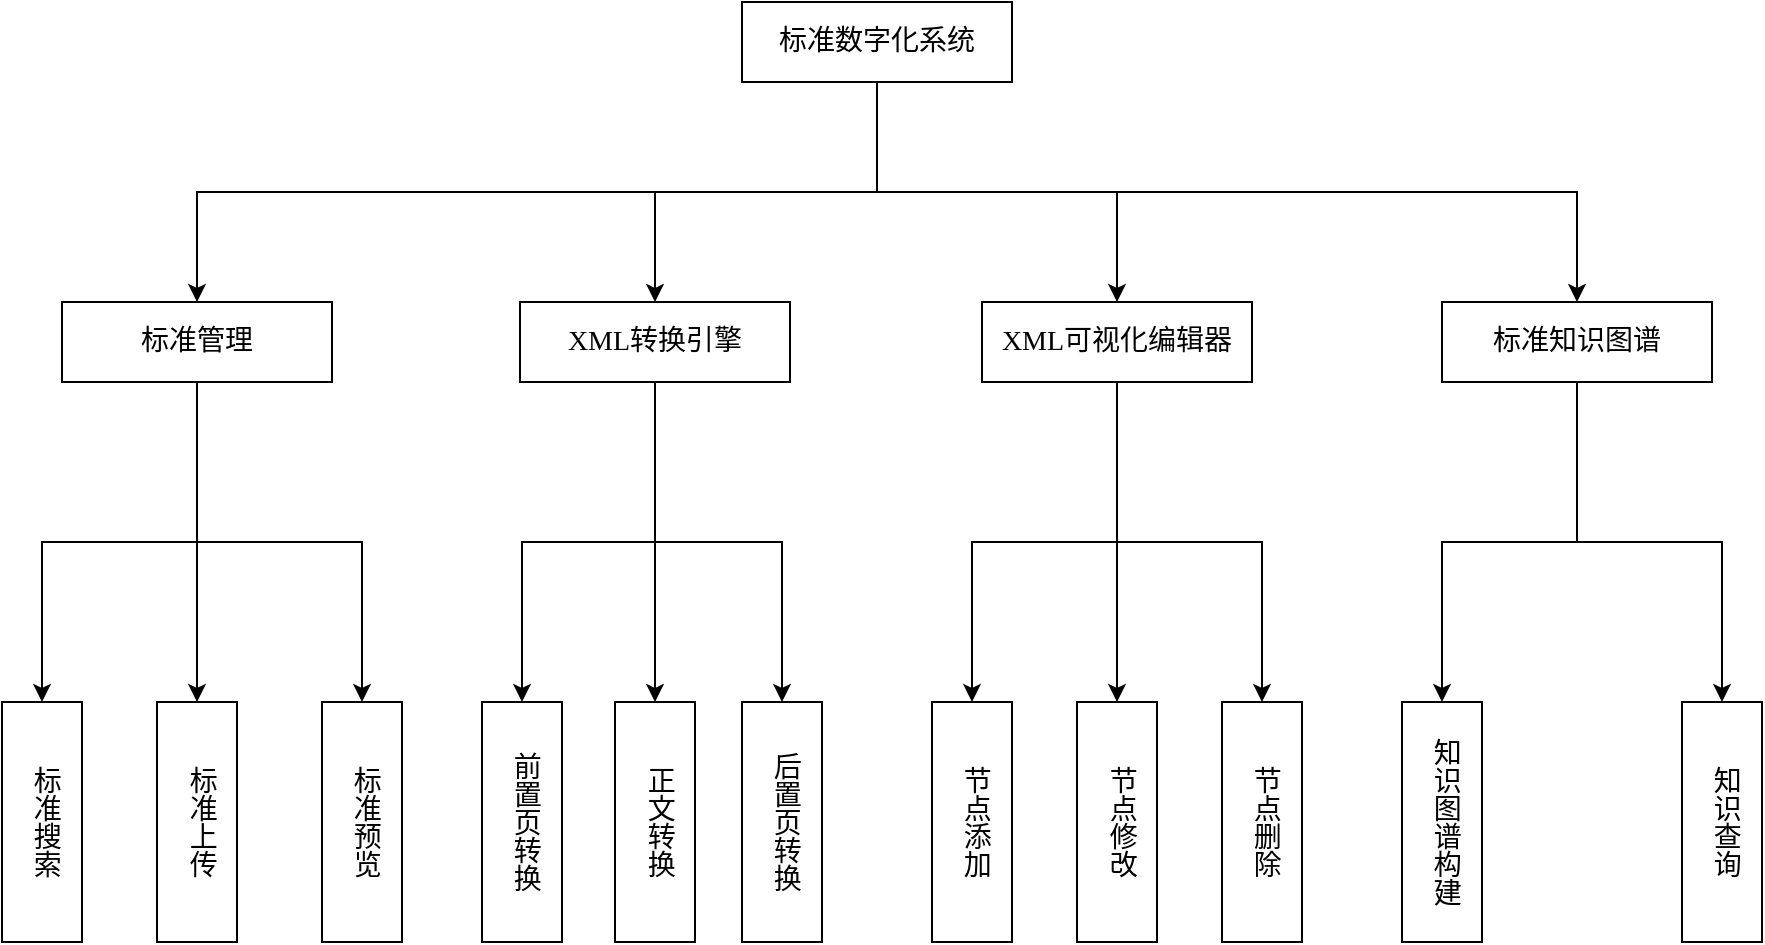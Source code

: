 <mxfile version="27.0.5">
  <diagram name="第 1 页" id="Q2y9unoQX5xtHPh_ZAwQ">
    <mxGraphModel dx="2239" dy="763" grid="1" gridSize="10" guides="1" tooltips="1" connect="1" arrows="1" fold="1" page="1" pageScale="1" pageWidth="827" pageHeight="1169" math="0" shadow="0">
      <root>
        <mxCell id="0" />
        <mxCell id="1" parent="0" />
        <mxCell id="jZ9A5xIN_W6djx5ATPQO-5" style="edgeStyle=orthogonalEdgeStyle;rounded=0;orthogonalLoop=1;jettySize=auto;html=1;" edge="1" parent="1" source="jZ9A5xIN_W6djx5ATPQO-1" target="jZ9A5xIN_W6djx5ATPQO-3">
          <mxGeometry relative="1" as="geometry" />
        </mxCell>
        <mxCell id="jZ9A5xIN_W6djx5ATPQO-8" style="edgeStyle=orthogonalEdgeStyle;rounded=0;orthogonalLoop=1;jettySize=auto;html=1;exitX=0.5;exitY=1;exitDx=0;exitDy=0;" edge="1" parent="1" source="jZ9A5xIN_W6djx5ATPQO-1" target="jZ9A5xIN_W6djx5ATPQO-6">
          <mxGeometry relative="1" as="geometry" />
        </mxCell>
        <mxCell id="jZ9A5xIN_W6djx5ATPQO-10" style="edgeStyle=orthogonalEdgeStyle;rounded=0;orthogonalLoop=1;jettySize=auto;html=1;exitX=0.5;exitY=1;exitDx=0;exitDy=0;" edge="1" parent="1" source="jZ9A5xIN_W6djx5ATPQO-1" target="jZ9A5xIN_W6djx5ATPQO-2">
          <mxGeometry relative="1" as="geometry" />
        </mxCell>
        <mxCell id="jZ9A5xIN_W6djx5ATPQO-12" style="edgeStyle=orthogonalEdgeStyle;rounded=0;orthogonalLoop=1;jettySize=auto;html=1;exitX=0.5;exitY=1;exitDx=0;exitDy=0;" edge="1" parent="1" source="jZ9A5xIN_W6djx5ATPQO-1" target="jZ9A5xIN_W6djx5ATPQO-11">
          <mxGeometry relative="1" as="geometry" />
        </mxCell>
        <mxCell id="jZ9A5xIN_W6djx5ATPQO-1" value="&lt;p class=&quot;MsoNormal&quot;&gt;&lt;span style=&quot;mso-spacerun:&#39;yes&#39;;font-family:宋体;mso-hansi-font-family:&#39;Times New Roman&#39;;&lt;br/&gt;mso-bidi-font-family:&#39;Times New Roman&#39;;letter-spacing:0.0pt;font-size:10.5pt;&quot;&gt;标准数字化&lt;/span&gt;&lt;span style=&quot;mso-spacerun:&#39;yes&#39;;font-family:宋体;mso-hansi-font-family:&#39;Times New Roman&#39;;&lt;br/&gt;mso-bidi-font-family:&#39;Times New Roman&#39;;letter-spacing:0.0pt;font-size:10.5pt;&quot;&gt;系统&lt;/span&gt;&lt;/p&gt;" style="rounded=0;whiteSpace=wrap;html=1;" vertex="1" parent="1">
          <mxGeometry x="270" y="250" width="135" height="40" as="geometry" />
        </mxCell>
        <mxCell id="jZ9A5xIN_W6djx5ATPQO-20" style="edgeStyle=orthogonalEdgeStyle;rounded=0;orthogonalLoop=1;jettySize=auto;html=1;exitX=0.5;exitY=1;exitDx=0;exitDy=0;" edge="1" parent="1" source="jZ9A5xIN_W6djx5ATPQO-2" target="jZ9A5xIN_W6djx5ATPQO-16">
          <mxGeometry relative="1" as="geometry" />
        </mxCell>
        <mxCell id="jZ9A5xIN_W6djx5ATPQO-21" style="edgeStyle=orthogonalEdgeStyle;rounded=0;orthogonalLoop=1;jettySize=auto;html=1;exitX=0.5;exitY=1;exitDx=0;exitDy=0;" edge="1" parent="1" source="jZ9A5xIN_W6djx5ATPQO-2" target="jZ9A5xIN_W6djx5ATPQO-18">
          <mxGeometry relative="1" as="geometry" />
        </mxCell>
        <mxCell id="jZ9A5xIN_W6djx5ATPQO-22" style="edgeStyle=orthogonalEdgeStyle;rounded=0;orthogonalLoop=1;jettySize=auto;html=1;exitX=0.5;exitY=1;exitDx=0;exitDy=0;" edge="1" parent="1" source="jZ9A5xIN_W6djx5ATPQO-2" target="jZ9A5xIN_W6djx5ATPQO-15">
          <mxGeometry relative="1" as="geometry" />
        </mxCell>
        <mxCell id="jZ9A5xIN_W6djx5ATPQO-2" value="&lt;font face=&quot;宋体&quot;&gt;&lt;span style=&quot;font-size: 14px;&quot;&gt;XML转换引擎&lt;/span&gt;&lt;/font&gt;" style="rounded=0;whiteSpace=wrap;html=1;" vertex="1" parent="1">
          <mxGeometry x="159" y="400" width="135" height="40" as="geometry" />
        </mxCell>
        <mxCell id="jZ9A5xIN_W6djx5ATPQO-33" style="edgeStyle=orthogonalEdgeStyle;rounded=0;orthogonalLoop=1;jettySize=auto;html=1;" edge="1" parent="1" source="jZ9A5xIN_W6djx5ATPQO-3" target="jZ9A5xIN_W6djx5ATPQO-30">
          <mxGeometry relative="1" as="geometry" />
        </mxCell>
        <mxCell id="jZ9A5xIN_W6djx5ATPQO-34" style="edgeStyle=orthogonalEdgeStyle;rounded=0;orthogonalLoop=1;jettySize=auto;html=1;entryX=0.5;entryY=0;entryDx=0;entryDy=0;" edge="1" parent="1" source="jZ9A5xIN_W6djx5ATPQO-3" target="jZ9A5xIN_W6djx5ATPQO-32">
          <mxGeometry relative="1" as="geometry" />
        </mxCell>
        <mxCell id="jZ9A5xIN_W6djx5ATPQO-35" style="edgeStyle=orthogonalEdgeStyle;rounded=0;orthogonalLoop=1;jettySize=auto;html=1;exitX=0.5;exitY=1;exitDx=0;exitDy=0;" edge="1" parent="1" source="jZ9A5xIN_W6djx5ATPQO-3" target="jZ9A5xIN_W6djx5ATPQO-31">
          <mxGeometry relative="1" as="geometry" />
        </mxCell>
        <mxCell id="jZ9A5xIN_W6djx5ATPQO-3" value="&lt;p class=&quot;MsoNormal&quot;&gt;&lt;font face=&quot;宋体&quot;&gt;&lt;span style=&quot;font-size: 14px;&quot;&gt;XML可视化编辑器&lt;/span&gt;&lt;/font&gt;&lt;/p&gt;" style="rounded=0;whiteSpace=wrap;html=1;" vertex="1" parent="1">
          <mxGeometry x="390" y="400" width="135" height="40" as="geometry" />
        </mxCell>
        <mxCell id="jZ9A5xIN_W6djx5ATPQO-37" style="edgeStyle=orthogonalEdgeStyle;rounded=0;orthogonalLoop=1;jettySize=auto;html=1;entryX=0.5;entryY=0;entryDx=0;entryDy=0;" edge="1" parent="1" source="jZ9A5xIN_W6djx5ATPQO-6" target="jZ9A5xIN_W6djx5ATPQO-36">
          <mxGeometry relative="1" as="geometry" />
        </mxCell>
        <mxCell id="jZ9A5xIN_W6djx5ATPQO-39" style="edgeStyle=orthogonalEdgeStyle;rounded=0;orthogonalLoop=1;jettySize=auto;html=1;exitX=0.5;exitY=1;exitDx=0;exitDy=0;entryX=0.5;entryY=0;entryDx=0;entryDy=0;" edge="1" parent="1" source="jZ9A5xIN_W6djx5ATPQO-6" target="jZ9A5xIN_W6djx5ATPQO-38">
          <mxGeometry relative="1" as="geometry" />
        </mxCell>
        <mxCell id="jZ9A5xIN_W6djx5ATPQO-6" value="&lt;p class=&quot;MsoNormal&quot;&gt;&lt;font face=&quot;宋体&quot;&gt;&lt;span style=&quot;font-size: 14px;&quot;&gt;标准知识图谱&lt;/span&gt;&lt;/font&gt;&lt;/p&gt;" style="rounded=0;whiteSpace=wrap;html=1;" vertex="1" parent="1">
          <mxGeometry x="620" y="400" width="135" height="40" as="geometry" />
        </mxCell>
        <mxCell id="jZ9A5xIN_W6djx5ATPQO-26" style="edgeStyle=orthogonalEdgeStyle;rounded=0;orthogonalLoop=1;jettySize=auto;html=1;" edge="1" parent="1" source="jZ9A5xIN_W6djx5ATPQO-11" target="jZ9A5xIN_W6djx5ATPQO-24">
          <mxGeometry relative="1" as="geometry" />
        </mxCell>
        <mxCell id="jZ9A5xIN_W6djx5ATPQO-28" style="edgeStyle=orthogonalEdgeStyle;rounded=0;orthogonalLoop=1;jettySize=auto;html=1;exitX=0.5;exitY=1;exitDx=0;exitDy=0;" edge="1" parent="1" source="jZ9A5xIN_W6djx5ATPQO-11" target="jZ9A5xIN_W6djx5ATPQO-23">
          <mxGeometry relative="1" as="geometry" />
        </mxCell>
        <mxCell id="jZ9A5xIN_W6djx5ATPQO-29" style="edgeStyle=orthogonalEdgeStyle;rounded=0;orthogonalLoop=1;jettySize=auto;html=1;exitX=0.5;exitY=1;exitDx=0;exitDy=0;entryX=0.5;entryY=0;entryDx=0;entryDy=0;" edge="1" parent="1" source="jZ9A5xIN_W6djx5ATPQO-11" target="jZ9A5xIN_W6djx5ATPQO-25">
          <mxGeometry relative="1" as="geometry" />
        </mxCell>
        <mxCell id="jZ9A5xIN_W6djx5ATPQO-11" value="&lt;font face=&quot;宋体&quot;&gt;&lt;span style=&quot;font-size: 14px;&quot;&gt;标准管理&lt;/span&gt;&lt;/font&gt;" style="rounded=0;whiteSpace=wrap;html=1;" vertex="1" parent="1">
          <mxGeometry x="-70" y="400" width="135" height="40" as="geometry" />
        </mxCell>
        <mxCell id="jZ9A5xIN_W6djx5ATPQO-15" value="&lt;font face=&quot;宋体&quot;&gt;&lt;span style=&quot;font-size: 14px;&quot;&gt;前置页转换&lt;/span&gt;&lt;/font&gt;" style="rounded=0;whiteSpace=wrap;html=1;textDirection=vertical-lr;spacingTop=0;" vertex="1" parent="1">
          <mxGeometry x="140" y="600" width="40" height="120" as="geometry" />
        </mxCell>
        <mxCell id="jZ9A5xIN_W6djx5ATPQO-16" value="&lt;font face=&quot;宋体&quot;&gt;&lt;span style=&quot;font-size: 14px;&quot;&gt;正文转换&lt;/span&gt;&lt;/font&gt;" style="rounded=0;whiteSpace=wrap;html=1;textDirection=vertical-lr;" vertex="1" parent="1">
          <mxGeometry x="206.5" y="600" width="40" height="120" as="geometry" />
        </mxCell>
        <mxCell id="jZ9A5xIN_W6djx5ATPQO-18" value="&lt;font face=&quot;宋体&quot;&gt;&lt;span style=&quot;font-size: 14px;&quot;&gt;后置页转换&lt;/span&gt;&lt;/font&gt;" style="rounded=0;whiteSpace=wrap;html=1;textDirection=vertical-rl;" vertex="1" parent="1">
          <mxGeometry x="270" y="600" width="40" height="120" as="geometry" />
        </mxCell>
        <mxCell id="jZ9A5xIN_W6djx5ATPQO-23" value="&lt;font face=&quot;宋体&quot;&gt;&lt;span style=&quot;font-size: 14px;&quot;&gt;标准搜索&lt;/span&gt;&lt;/font&gt;" style="rounded=0;whiteSpace=wrap;html=1;textDirection=vertical-rl;" vertex="1" parent="1">
          <mxGeometry x="-100" y="600" width="40" height="120" as="geometry" />
        </mxCell>
        <mxCell id="jZ9A5xIN_W6djx5ATPQO-24" value="&lt;font face=&quot;宋体&quot;&gt;&lt;span style=&quot;font-size: 14px;&quot;&gt;标准上传&lt;/span&gt;&lt;/font&gt;" style="rounded=0;whiteSpace=wrap;html=1;textDirection=vertical-rl;" vertex="1" parent="1">
          <mxGeometry x="-22.5" y="600" width="40" height="120" as="geometry" />
        </mxCell>
        <mxCell id="jZ9A5xIN_W6djx5ATPQO-25" value="&lt;font face=&quot;宋体&quot;&gt;&lt;span style=&quot;font-size: 14px;&quot;&gt;标准预览&lt;/span&gt;&lt;/font&gt;" style="rounded=0;whiteSpace=wrap;html=1;textDirection=vertical-rl;" vertex="1" parent="1">
          <mxGeometry x="60" y="600" width="40" height="120" as="geometry" />
        </mxCell>
        <mxCell id="jZ9A5xIN_W6djx5ATPQO-30" value="&lt;font face=&quot;宋体&quot;&gt;&lt;span style=&quot;font-size: 14px;&quot;&gt;节点修改&lt;/span&gt;&lt;/font&gt;" style="rounded=0;whiteSpace=wrap;html=1;textDirection=vertical-rl;" vertex="1" parent="1">
          <mxGeometry x="437.5" y="600" width="40" height="120" as="geometry" />
        </mxCell>
        <mxCell id="jZ9A5xIN_W6djx5ATPQO-31" value="&lt;font face=&quot;宋体&quot;&gt;&lt;span style=&quot;font-size: 14px;&quot;&gt;节点删除&lt;/span&gt;&lt;/font&gt;" style="rounded=0;whiteSpace=wrap;html=1;textDirection=vertical-rl;spacing=2;horizontal=1;" vertex="1" parent="1">
          <mxGeometry x="510" y="600" width="40" height="120" as="geometry" />
        </mxCell>
        <mxCell id="jZ9A5xIN_W6djx5ATPQO-32" value="&lt;font face=&quot;宋体&quot;&gt;&lt;span style=&quot;font-size: 14px;&quot;&gt;节点添加&lt;/span&gt;&lt;/font&gt;" style="rounded=0;whiteSpace=wrap;html=1;textDirection=vertical-rl;" vertex="1" parent="1">
          <mxGeometry x="365" y="600" width="40" height="120" as="geometry" />
        </mxCell>
        <mxCell id="jZ9A5xIN_W6djx5ATPQO-36" value="&lt;font face=&quot;宋体&quot;&gt;&lt;span style=&quot;font-size: 14px;&quot;&gt;知识图谱构建&lt;/span&gt;&lt;/font&gt;" style="rounded=0;whiteSpace=wrap;html=1;textDirection=vertical-rl;spacing=2;horizontal=1;" vertex="1" parent="1">
          <mxGeometry x="600" y="600" width="40" height="120" as="geometry" />
        </mxCell>
        <mxCell id="jZ9A5xIN_W6djx5ATPQO-38" value="&lt;font face=&quot;宋体&quot;&gt;&lt;span style=&quot;font-size: 14px;&quot;&gt;知识查询&lt;/span&gt;&lt;/font&gt;" style="rounded=0;whiteSpace=wrap;html=1;textDirection=vertical-rl;spacing=2;horizontal=1;" vertex="1" parent="1">
          <mxGeometry x="740" y="600" width="40" height="120" as="geometry" />
        </mxCell>
      </root>
    </mxGraphModel>
  </diagram>
</mxfile>
